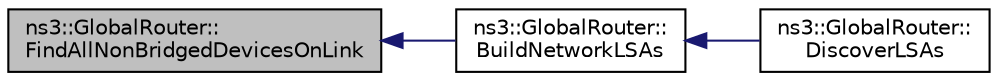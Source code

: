 digraph "ns3::GlobalRouter::FindAllNonBridgedDevicesOnLink"
{
  edge [fontname="Helvetica",fontsize="10",labelfontname="Helvetica",labelfontsize="10"];
  node [fontname="Helvetica",fontsize="10",shape=record];
  rankdir="LR";
  Node1 [label="ns3::GlobalRouter::\lFindAllNonBridgedDevicesOnLink",height=0.2,width=0.4,color="black", fillcolor="grey75", style="filled", fontcolor="black"];
  Node1 -> Node2 [dir="back",color="midnightblue",fontsize="10",style="solid"];
  Node2 [label="ns3::GlobalRouter::\lBuildNetworkLSAs",height=0.2,width=0.4,color="black", fillcolor="white", style="filled",URL="$df/d40/classns3_1_1GlobalRouter.html#aff937ae50e8cc2de5a6e989cbe17609b",tooltip="Build one NetworkLSA for each net device talking to a network that we are the designated router for..."];
  Node2 -> Node3 [dir="back",color="midnightblue",fontsize="10",style="solid"];
  Node3 [label="ns3::GlobalRouter::\lDiscoverLSAs",height=0.2,width=0.4,color="black", fillcolor="white", style="filled",URL="$df/d40/classns3_1_1GlobalRouter.html#a44e135879879a27cd8d2566b5e9761cf",tooltip="Walk the connected channels, discover the adjacent routers and build the associated number of Global ..."];
}

